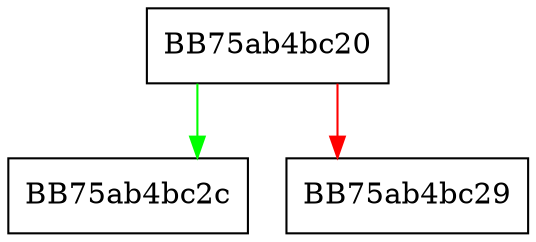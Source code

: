 digraph GetBehaviorsCount {
  node [shape="box"];
  graph [splines=ortho];
  BB75ab4bc20 -> BB75ab4bc2c [color="green"];
  BB75ab4bc20 -> BB75ab4bc29 [color="red"];
}